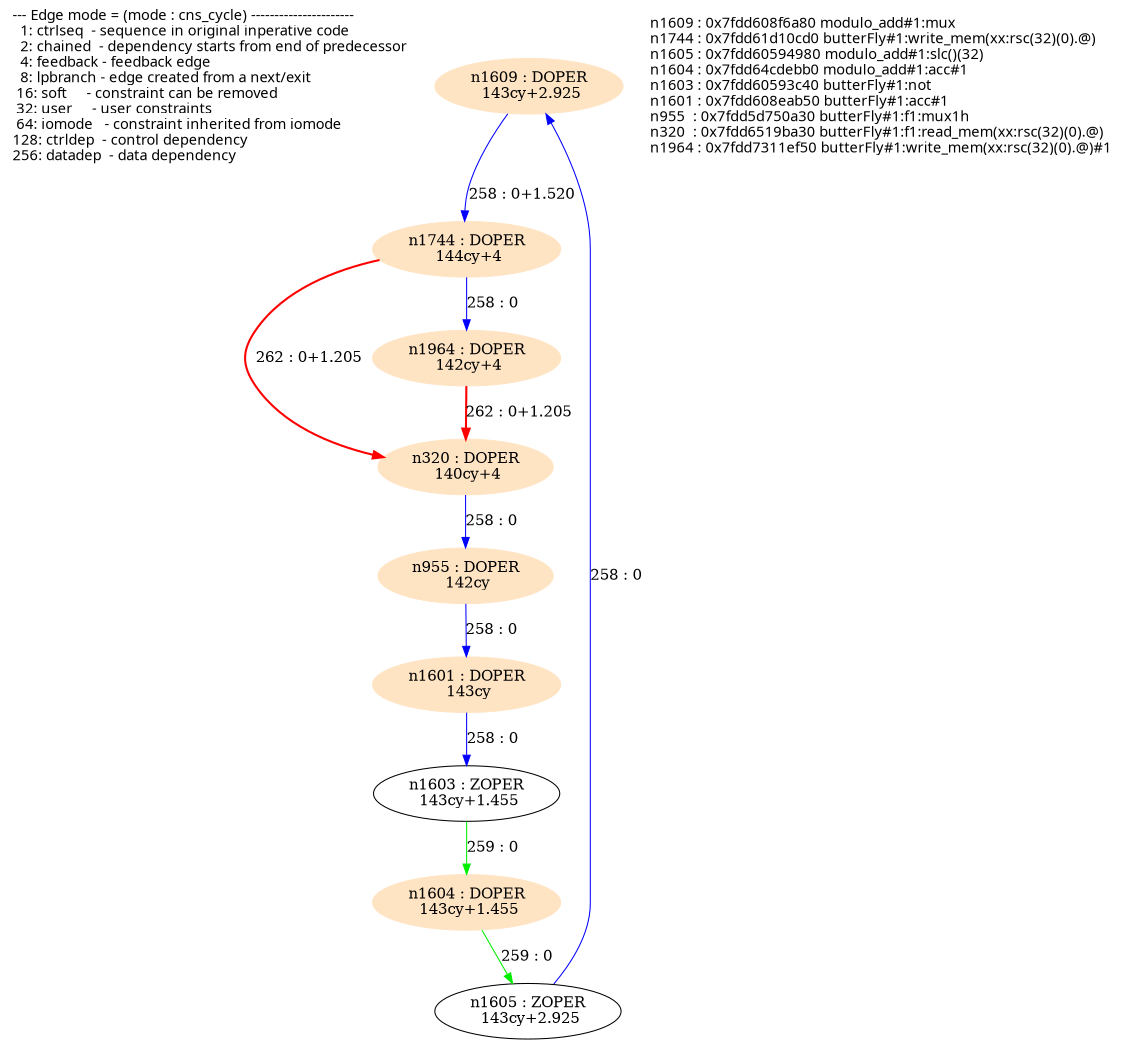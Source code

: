 digraph G {
  size="7.5,10"; center=true; ratio=auto;
  m1[fontname=Fixed,labeljust=left,label="--- Edge mode = (mode : cns_cycle) ----------------------\l  1: ctrlseq  - sequence in original inperative code     \l  2: chained  - dependency starts from end of predecessor\l  4: feedback - feedback edge                            \l  8: lpbranch - edge created from a next/exit            \l 16: soft     - constraint can be removed                \l 32: user     - user constraints                         \l 64: iomode   - constraint inherited from iomode         \l128: ctrldep  - control dependency                       \l256: datadep  - data dependency                          \l",shape=none];
  n1609[label="n1609 : DOPER\n 143cy+2.925\n",shape=ellipse,style=filled,color=bisque];
  n1744[label="n1744 : DOPER\n 144cy+4\n",shape=ellipse,style=filled,color=bisque];
  n1605[label="n1605 : ZOPER\n 143cy+2.925\n",shape=ellipse];
  n1604[label="n1604 : DOPER\n 143cy+1.455\n",shape=ellipse,style=filled,color=bisque];
  n1603[label="n1603 : ZOPER\n 143cy+1.455\n",shape=ellipse];
  n1601[label="n1601 : DOPER\n 143cy\n",shape=ellipse,style=filled,color=bisque];
  n955[label="n955 : DOPER\n 142cy\n",shape=ellipse,style=filled,color=bisque];
  n320[label="n320 : DOPER\n 140cy+4\n",shape=ellipse,style=filled,color=bisque];
  n1964[label="n1964 : DOPER\n 142cy+4\n",shape=ellipse,style=filled,color=bisque];
  m2[fontname=Fixed,labeljust=left,label="n1609 : 0x7fdd608f6a80 modulo_add#1:mux\ln1744 : 0x7fdd61d10cd0 butterFly#1:write_mem(xx:rsc(32)(0).@)\ln1605 : 0x7fdd60594980 modulo_add#1:slc()(32)\ln1604 : 0x7fdd64cdebb0 modulo_add#1:acc#1\ln1603 : 0x7fdd60593c40 butterFly#1:not\ln1601 : 0x7fdd608eab50 butterFly#1:acc#1\ln955  : 0x7fdd5d750a30 butterFly#1:f1:mux1h\ln320  : 0x7fdd6519ba30 butterFly#1:f1:read_mem(xx:rsc(32)(0).@)\ln1964 : 0x7fdd7311ef50 butterFly#1:write_mem(xx:rsc(32)(0).@)#1\l",shape=none];
  n1609 -> n1744[label="258 : 0+1.520",color=blue];
  n1605 -> n1609[label="258 : 0",color=blue];
  n1604 -> n1605[label="259 : 0",color=green2];
  n1603 -> n1604[label="259 : 0",color=green2];
  n1601 -> n1603[label="258 : 0",color=blue];
  n955 -> n1601[label="258 : 0",color=blue];
  n320 -> n955[label="258 : 0",color=blue];
  n1964 -> n320[label="262 : 0+1.205",color=red, style=bold];
  n1744 -> n1964[label="258 : 0",color=blue];
  n1744 -> n320[label="262 : 0+1.205",color=red, style=bold];
}

